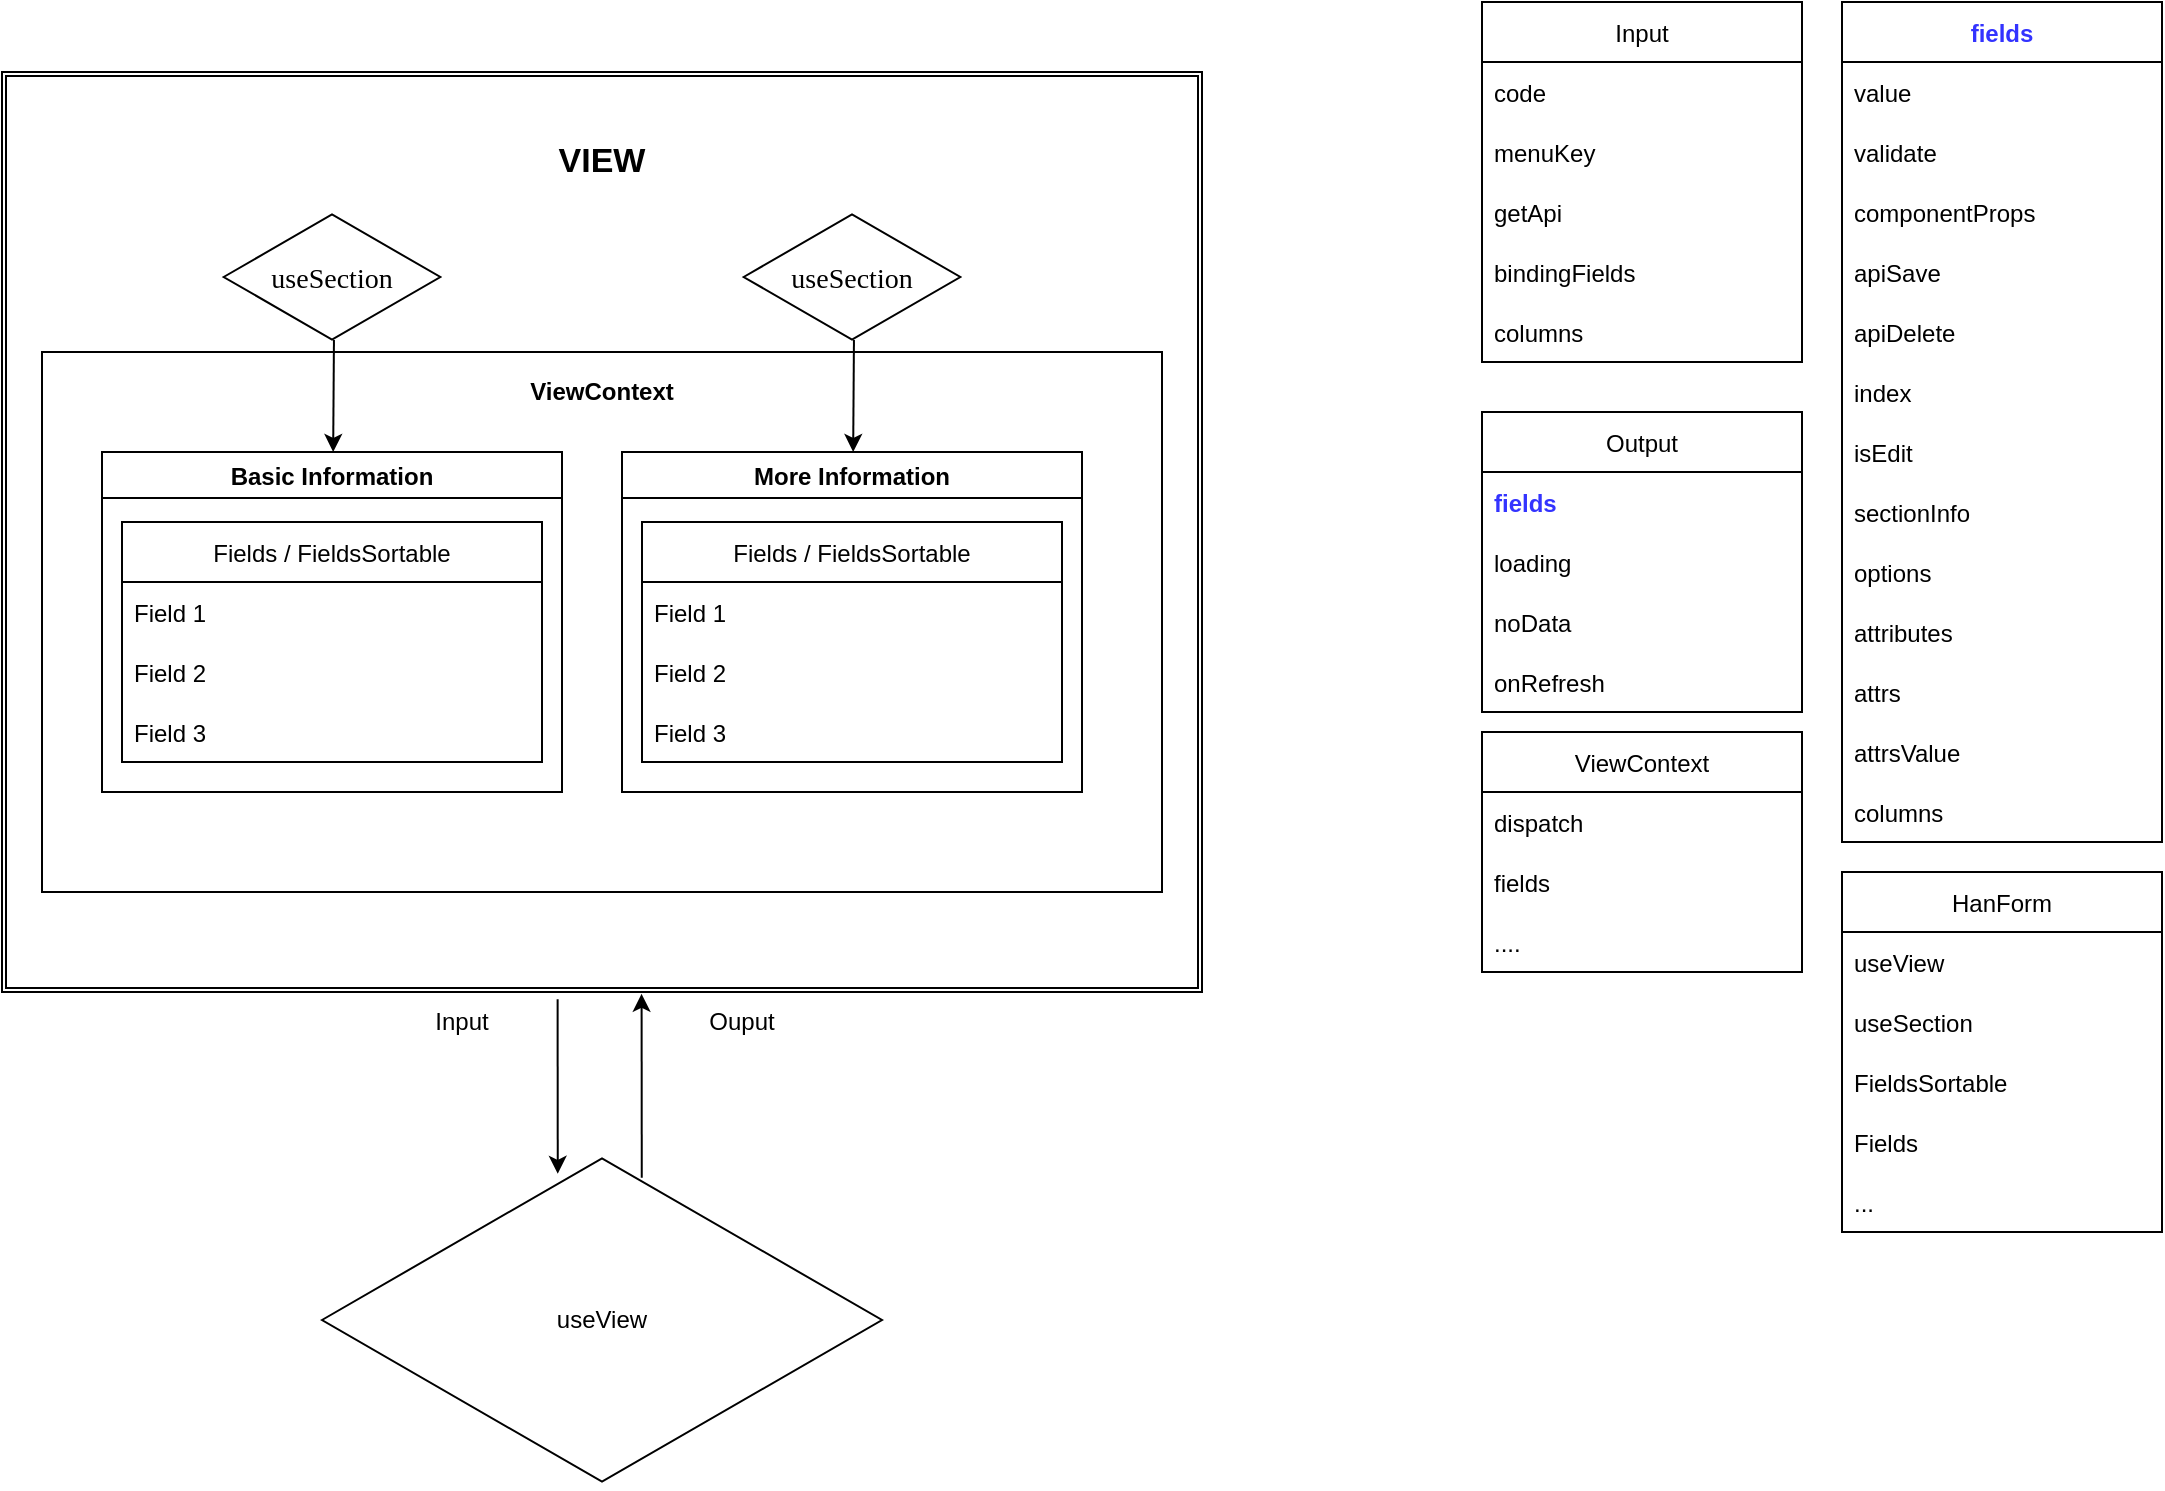<mxfile version="15.7.3" type="github">
  <diagram id="b0Tpjh87_VVN51IWTwHl" name="Page-1">
    <mxGraphModel dx="1407" dy="767" grid="1" gridSize="10" guides="1" tooltips="1" connect="1" arrows="1" fold="1" page="1" pageScale="1" pageWidth="850" pageHeight="1100" math="0" shadow="0">
      <root>
        <mxCell id="0" />
        <mxCell id="1" parent="0" />
        <mxCell id="Hoy-laHFy-wCY897moJG-11" value="HanForm" style="swimlane;fontStyle=0;childLayout=stackLayout;horizontal=1;startSize=30;horizontalStack=0;resizeParent=1;resizeParentMax=0;resizeLast=0;collapsible=1;marginBottom=0;" vertex="1" parent="1">
          <mxGeometry x="960" y="440" width="160" height="180" as="geometry" />
        </mxCell>
        <mxCell id="Hoy-laHFy-wCY897moJG-12" value="useView" style="text;strokeColor=none;fillColor=none;align=left;verticalAlign=middle;spacingLeft=4;spacingRight=4;overflow=hidden;points=[[0,0.5],[1,0.5]];portConstraint=eastwest;rotatable=0;" vertex="1" parent="Hoy-laHFy-wCY897moJG-11">
          <mxGeometry y="30" width="160" height="30" as="geometry" />
        </mxCell>
        <mxCell id="Hoy-laHFy-wCY897moJG-13" value="useSection" style="text;strokeColor=none;fillColor=none;align=left;verticalAlign=middle;spacingLeft=4;spacingRight=4;overflow=hidden;points=[[0,0.5],[1,0.5]];portConstraint=eastwest;rotatable=0;" vertex="1" parent="Hoy-laHFy-wCY897moJG-11">
          <mxGeometry y="60" width="160" height="30" as="geometry" />
        </mxCell>
        <mxCell id="Hoy-laHFy-wCY897moJG-14" value="FieldsSortable" style="text;strokeColor=none;fillColor=none;align=left;verticalAlign=middle;spacingLeft=4;spacingRight=4;overflow=hidden;points=[[0,0.5],[1,0.5]];portConstraint=eastwest;rotatable=0;" vertex="1" parent="Hoy-laHFy-wCY897moJG-11">
          <mxGeometry y="90" width="160" height="30" as="geometry" />
        </mxCell>
        <mxCell id="Hoy-laHFy-wCY897moJG-44" value="Fields" style="text;strokeColor=none;fillColor=none;align=left;verticalAlign=middle;spacingLeft=4;spacingRight=4;overflow=hidden;points=[[0,0.5],[1,0.5]];portConstraint=eastwest;rotatable=0;" vertex="1" parent="Hoy-laHFy-wCY897moJG-11">
          <mxGeometry y="120" width="160" height="30" as="geometry" />
        </mxCell>
        <mxCell id="Hoy-laHFy-wCY897moJG-81" value="..." style="text;strokeColor=none;fillColor=none;align=left;verticalAlign=middle;spacingLeft=4;spacingRight=4;overflow=hidden;points=[[0,0.5],[1,0.5]];portConstraint=eastwest;rotatable=0;" vertex="1" parent="Hoy-laHFy-wCY897moJG-11">
          <mxGeometry y="150" width="160" height="30" as="geometry" />
        </mxCell>
        <mxCell id="Hoy-laHFy-wCY897moJG-16" value="" style="shape=ext;double=1;rounded=0;whiteSpace=wrap;html=1;" vertex="1" parent="1">
          <mxGeometry x="40" y="40" width="600" height="460" as="geometry" />
        </mxCell>
        <mxCell id="Hoy-laHFy-wCY897moJG-17" value="useView" style="html=1;whiteSpace=wrap;aspect=fixed;shape=isoRectangle;" vertex="1" parent="1">
          <mxGeometry x="200" y="580" width="280" height="168" as="geometry" />
        </mxCell>
        <mxCell id="Hoy-laHFy-wCY897moJG-20" value="fields" style="swimlane;fontStyle=1;childLayout=stackLayout;horizontal=1;startSize=30;horizontalStack=0;resizeParent=1;resizeParentMax=0;resizeLast=0;collapsible=1;marginBottom=0;fontColor=#3333FF;" vertex="1" parent="1">
          <mxGeometry x="960" y="5" width="160" height="420" as="geometry" />
        </mxCell>
        <mxCell id="Hoy-laHFy-wCY897moJG-21" value="value" style="text;strokeColor=none;fillColor=none;align=left;verticalAlign=middle;spacingLeft=4;spacingRight=4;overflow=hidden;points=[[0,0.5],[1,0.5]];portConstraint=eastwest;rotatable=0;" vertex="1" parent="Hoy-laHFy-wCY897moJG-20">
          <mxGeometry y="30" width="160" height="30" as="geometry" />
        </mxCell>
        <mxCell id="Hoy-laHFy-wCY897moJG-22" value="validate" style="text;strokeColor=none;fillColor=none;align=left;verticalAlign=middle;spacingLeft=4;spacingRight=4;overflow=hidden;points=[[0,0.5],[1,0.5]];portConstraint=eastwest;rotatable=0;" vertex="1" parent="Hoy-laHFy-wCY897moJG-20">
          <mxGeometry y="60" width="160" height="30" as="geometry" />
        </mxCell>
        <mxCell id="Hoy-laHFy-wCY897moJG-23" value="componentProps" style="text;strokeColor=none;fillColor=none;align=left;verticalAlign=middle;spacingLeft=4;spacingRight=4;overflow=hidden;points=[[0,0.5],[1,0.5]];portConstraint=eastwest;rotatable=0;" vertex="1" parent="Hoy-laHFy-wCY897moJG-20">
          <mxGeometry y="90" width="160" height="30" as="geometry" />
        </mxCell>
        <mxCell id="Hoy-laHFy-wCY897moJG-25" value="apiSave" style="text;strokeColor=none;fillColor=none;align=left;verticalAlign=middle;spacingLeft=4;spacingRight=4;overflow=hidden;points=[[0,0.5],[1,0.5]];portConstraint=eastwest;rotatable=0;" vertex="1" parent="Hoy-laHFy-wCY897moJG-20">
          <mxGeometry y="120" width="160" height="30" as="geometry" />
        </mxCell>
        <mxCell id="Hoy-laHFy-wCY897moJG-26" value="apiDelete" style="text;strokeColor=none;fillColor=none;align=left;verticalAlign=middle;spacingLeft=4;spacingRight=4;overflow=hidden;points=[[0,0.5],[1,0.5]];portConstraint=eastwest;rotatable=0;" vertex="1" parent="Hoy-laHFy-wCY897moJG-20">
          <mxGeometry y="150" width="160" height="30" as="geometry" />
        </mxCell>
        <mxCell id="Hoy-laHFy-wCY897moJG-27" value="index" style="text;strokeColor=none;fillColor=none;align=left;verticalAlign=middle;spacingLeft=4;spacingRight=4;overflow=hidden;points=[[0,0.5],[1,0.5]];portConstraint=eastwest;rotatable=0;" vertex="1" parent="Hoy-laHFy-wCY897moJG-20">
          <mxGeometry y="180" width="160" height="30" as="geometry" />
        </mxCell>
        <mxCell id="Hoy-laHFy-wCY897moJG-28" value="isEdit" style="text;strokeColor=none;fillColor=none;align=left;verticalAlign=middle;spacingLeft=4;spacingRight=4;overflow=hidden;points=[[0,0.5],[1,0.5]];portConstraint=eastwest;rotatable=0;" vertex="1" parent="Hoy-laHFy-wCY897moJG-20">
          <mxGeometry y="210" width="160" height="30" as="geometry" />
        </mxCell>
        <mxCell id="Hoy-laHFy-wCY897moJG-30" value="sectionInfo" style="text;strokeColor=none;fillColor=none;align=left;verticalAlign=middle;spacingLeft=4;spacingRight=4;overflow=hidden;points=[[0,0.5],[1,0.5]];portConstraint=eastwest;rotatable=0;" vertex="1" parent="Hoy-laHFy-wCY897moJG-20">
          <mxGeometry y="240" width="160" height="30" as="geometry" />
        </mxCell>
        <mxCell id="Hoy-laHFy-wCY897moJG-31" value="options" style="text;strokeColor=none;fillColor=none;align=left;verticalAlign=middle;spacingLeft=4;spacingRight=4;overflow=hidden;points=[[0,0.5],[1,0.5]];portConstraint=eastwest;rotatable=0;" vertex="1" parent="Hoy-laHFy-wCY897moJG-20">
          <mxGeometry y="270" width="160" height="30" as="geometry" />
        </mxCell>
        <mxCell id="Hoy-laHFy-wCY897moJG-32" value="attributes" style="text;strokeColor=none;fillColor=none;align=left;verticalAlign=middle;spacingLeft=4;spacingRight=4;overflow=hidden;points=[[0,0.5],[1,0.5]];portConstraint=eastwest;rotatable=0;" vertex="1" parent="Hoy-laHFy-wCY897moJG-20">
          <mxGeometry y="300" width="160" height="30" as="geometry" />
        </mxCell>
        <mxCell id="Hoy-laHFy-wCY897moJG-33" value="attrs" style="text;strokeColor=none;fillColor=none;align=left;verticalAlign=middle;spacingLeft=4;spacingRight=4;overflow=hidden;points=[[0,0.5],[1,0.5]];portConstraint=eastwest;rotatable=0;" vertex="1" parent="Hoy-laHFy-wCY897moJG-20">
          <mxGeometry y="330" width="160" height="30" as="geometry" />
        </mxCell>
        <mxCell id="Hoy-laHFy-wCY897moJG-34" value="attrsValue" style="text;strokeColor=none;fillColor=none;align=left;verticalAlign=middle;spacingLeft=4;spacingRight=4;overflow=hidden;points=[[0,0.5],[1,0.5]];portConstraint=eastwest;rotatable=0;" vertex="1" parent="Hoy-laHFy-wCY897moJG-20">
          <mxGeometry y="360" width="160" height="30" as="geometry" />
        </mxCell>
        <mxCell id="Hoy-laHFy-wCY897moJG-35" value="columns" style="text;strokeColor=none;fillColor=none;align=left;verticalAlign=middle;spacingLeft=4;spacingRight=4;overflow=hidden;points=[[0,0.5],[1,0.5]];portConstraint=eastwest;rotatable=0;" vertex="1" parent="Hoy-laHFy-wCY897moJG-20">
          <mxGeometry y="390" width="160" height="30" as="geometry" />
        </mxCell>
        <mxCell id="Hoy-laHFy-wCY897moJG-39" value="VIEW" style="text;html=1;strokeColor=none;fillColor=none;align=center;verticalAlign=middle;whiteSpace=wrap;rounded=0;fontSize=17;fontStyle=1" vertex="1" parent="1">
          <mxGeometry x="310" y="70" width="60" height="30" as="geometry" />
        </mxCell>
        <mxCell id="Hoy-laHFy-wCY897moJG-47" value="Input" style="swimlane;fontStyle=0;childLayout=stackLayout;horizontal=1;startSize=30;horizontalStack=0;resizeParent=1;resizeParentMax=0;resizeLast=0;collapsible=1;marginBottom=0;" vertex="1" parent="1">
          <mxGeometry x="780" y="5" width="160" height="180" as="geometry" />
        </mxCell>
        <mxCell id="Hoy-laHFy-wCY897moJG-48" value="code" style="text;strokeColor=none;fillColor=none;align=left;verticalAlign=middle;spacingLeft=4;spacingRight=4;overflow=hidden;points=[[0,0.5],[1,0.5]];portConstraint=eastwest;rotatable=0;" vertex="1" parent="Hoy-laHFy-wCY897moJG-47">
          <mxGeometry y="30" width="160" height="30" as="geometry" />
        </mxCell>
        <mxCell id="Hoy-laHFy-wCY897moJG-49" value="menuKey" style="text;strokeColor=none;fillColor=none;align=left;verticalAlign=middle;spacingLeft=4;spacingRight=4;overflow=hidden;points=[[0,0.5],[1,0.5]];portConstraint=eastwest;rotatable=0;" vertex="1" parent="Hoy-laHFy-wCY897moJG-47">
          <mxGeometry y="60" width="160" height="30" as="geometry" />
        </mxCell>
        <mxCell id="Hoy-laHFy-wCY897moJG-50" value="getApi" style="text;strokeColor=none;fillColor=none;align=left;verticalAlign=middle;spacingLeft=4;spacingRight=4;overflow=hidden;points=[[0,0.5],[1,0.5]];portConstraint=eastwest;rotatable=0;" vertex="1" parent="Hoy-laHFy-wCY897moJG-47">
          <mxGeometry y="90" width="160" height="30" as="geometry" />
        </mxCell>
        <mxCell id="Hoy-laHFy-wCY897moJG-51" value="bindingFields" style="text;strokeColor=none;fillColor=none;align=left;verticalAlign=middle;spacingLeft=4;spacingRight=4;overflow=hidden;points=[[0,0.5],[1,0.5]];portConstraint=eastwest;rotatable=0;" vertex="1" parent="Hoy-laHFy-wCY897moJG-47">
          <mxGeometry y="120" width="160" height="30" as="geometry" />
        </mxCell>
        <mxCell id="Hoy-laHFy-wCY897moJG-52" value="columns" style="text;strokeColor=none;fillColor=none;align=left;verticalAlign=middle;spacingLeft=4;spacingRight=4;overflow=hidden;points=[[0,0.5],[1,0.5]];portConstraint=eastwest;rotatable=0;" vertex="1" parent="Hoy-laHFy-wCY897moJG-47">
          <mxGeometry y="150" width="160" height="30" as="geometry" />
        </mxCell>
        <mxCell id="Hoy-laHFy-wCY897moJG-53" value="Output" style="swimlane;fontStyle=0;childLayout=stackLayout;horizontal=1;startSize=30;horizontalStack=0;resizeParent=1;resizeParentMax=0;resizeLast=0;collapsible=1;marginBottom=0;" vertex="1" parent="1">
          <mxGeometry x="780" y="210" width="160" height="150" as="geometry" />
        </mxCell>
        <mxCell id="Hoy-laHFy-wCY897moJG-54" value="fields" style="text;strokeColor=none;fillColor=none;align=left;verticalAlign=middle;spacingLeft=4;spacingRight=4;overflow=hidden;points=[[0,0.5],[1,0.5]];portConstraint=eastwest;rotatable=0;fontColor=#3333FF;fontStyle=1" vertex="1" parent="Hoy-laHFy-wCY897moJG-53">
          <mxGeometry y="30" width="160" height="30" as="geometry" />
        </mxCell>
        <mxCell id="Hoy-laHFy-wCY897moJG-55" value="loading" style="text;strokeColor=none;fillColor=none;align=left;verticalAlign=middle;spacingLeft=4;spacingRight=4;overflow=hidden;points=[[0,0.5],[1,0.5]];portConstraint=eastwest;rotatable=0;" vertex="1" parent="Hoy-laHFy-wCY897moJG-53">
          <mxGeometry y="60" width="160" height="30" as="geometry" />
        </mxCell>
        <mxCell id="Hoy-laHFy-wCY897moJG-56" value="noData" style="text;strokeColor=none;fillColor=none;align=left;verticalAlign=middle;spacingLeft=4;spacingRight=4;overflow=hidden;points=[[0,0.5],[1,0.5]];portConstraint=eastwest;rotatable=0;" vertex="1" parent="Hoy-laHFy-wCY897moJG-53">
          <mxGeometry y="90" width="160" height="30" as="geometry" />
        </mxCell>
        <mxCell id="Hoy-laHFy-wCY897moJG-57" value="onRefresh" style="text;strokeColor=none;fillColor=none;align=left;verticalAlign=middle;spacingLeft=4;spacingRight=4;overflow=hidden;points=[[0,0.5],[1,0.5]];portConstraint=eastwest;rotatable=0;" vertex="1" parent="Hoy-laHFy-wCY897moJG-53">
          <mxGeometry y="120" width="160" height="30" as="geometry" />
        </mxCell>
        <mxCell id="Hoy-laHFy-wCY897moJG-59" value="Input" style="text;html=1;strokeColor=none;fillColor=none;align=center;verticalAlign=middle;whiteSpace=wrap;rounded=0;" vertex="1" parent="1">
          <mxGeometry x="240" y="500" width="60" height="30" as="geometry" />
        </mxCell>
        <mxCell id="Hoy-laHFy-wCY897moJG-60" value="Ouput" style="text;html=1;strokeColor=none;fillColor=none;align=center;verticalAlign=middle;whiteSpace=wrap;rounded=0;" vertex="1" parent="1">
          <mxGeometry x="380" y="500" width="60" height="30" as="geometry" />
        </mxCell>
        <mxCell id="Hoy-laHFy-wCY897moJG-61" value="" style="rounded=0;whiteSpace=wrap;html=1;" vertex="1" parent="1">
          <mxGeometry x="60" y="180" width="560" height="270" as="geometry" />
        </mxCell>
        <mxCell id="Hoy-laHFy-wCY897moJG-62" value="ViewContext" style="text;html=1;strokeColor=none;fillColor=none;align=center;verticalAlign=middle;whiteSpace=wrap;rounded=0;fontStyle=1" vertex="1" parent="1">
          <mxGeometry x="310" y="185" width="60" height="30" as="geometry" />
        </mxCell>
        <mxCell id="Hoy-laHFy-wCY897moJG-63" value="Basic Information" style="swimlane;" vertex="1" parent="1">
          <mxGeometry x="90" y="230" width="230" height="170" as="geometry" />
        </mxCell>
        <mxCell id="Hoy-laHFy-wCY897moJG-64" value="Fields / FieldsSortable" style="swimlane;fontStyle=0;childLayout=stackLayout;horizontal=1;startSize=30;horizontalStack=0;resizeParent=1;resizeParentMax=0;resizeLast=0;collapsible=1;marginBottom=0;" vertex="1" parent="Hoy-laHFy-wCY897moJG-63">
          <mxGeometry x="10" y="35" width="210" height="120" as="geometry" />
        </mxCell>
        <mxCell id="Hoy-laHFy-wCY897moJG-65" value="Field 1" style="text;strokeColor=none;fillColor=none;align=left;verticalAlign=middle;spacingLeft=4;spacingRight=4;overflow=hidden;points=[[0,0.5],[1,0.5]];portConstraint=eastwest;rotatable=0;" vertex="1" parent="Hoy-laHFy-wCY897moJG-64">
          <mxGeometry y="30" width="210" height="30" as="geometry" />
        </mxCell>
        <mxCell id="Hoy-laHFy-wCY897moJG-66" value="Field 2" style="text;strokeColor=none;fillColor=none;align=left;verticalAlign=middle;spacingLeft=4;spacingRight=4;overflow=hidden;points=[[0,0.5],[1,0.5]];portConstraint=eastwest;rotatable=0;" vertex="1" parent="Hoy-laHFy-wCY897moJG-64">
          <mxGeometry y="60" width="210" height="30" as="geometry" />
        </mxCell>
        <mxCell id="Hoy-laHFy-wCY897moJG-67" value="Field 3" style="text;strokeColor=none;fillColor=none;align=left;verticalAlign=middle;spacingLeft=4;spacingRight=4;overflow=hidden;points=[[0,0.5],[1,0.5]];portConstraint=eastwest;rotatable=0;" vertex="1" parent="Hoy-laHFy-wCY897moJG-64">
          <mxGeometry y="90" width="210" height="30" as="geometry" />
        </mxCell>
        <mxCell id="Hoy-laHFy-wCY897moJG-68" value="ViewContext" style="swimlane;fontStyle=0;childLayout=stackLayout;horizontal=1;startSize=30;horizontalStack=0;resizeParent=1;resizeParentMax=0;resizeLast=0;collapsible=1;marginBottom=0;" vertex="1" parent="1">
          <mxGeometry x="780" y="370" width="160" height="120" as="geometry" />
        </mxCell>
        <mxCell id="Hoy-laHFy-wCY897moJG-69" value="dispatch" style="text;strokeColor=none;fillColor=none;align=left;verticalAlign=middle;spacingLeft=4;spacingRight=4;overflow=hidden;points=[[0,0.5],[1,0.5]];portConstraint=eastwest;rotatable=0;" vertex="1" parent="Hoy-laHFy-wCY897moJG-68">
          <mxGeometry y="30" width="160" height="30" as="geometry" />
        </mxCell>
        <mxCell id="Hoy-laHFy-wCY897moJG-70" value="fields" style="text;strokeColor=none;fillColor=none;align=left;verticalAlign=middle;spacingLeft=4;spacingRight=4;overflow=hidden;points=[[0,0.5],[1,0.5]];portConstraint=eastwest;rotatable=0;" vertex="1" parent="Hoy-laHFy-wCY897moJG-68">
          <mxGeometry y="60" width="160" height="30" as="geometry" />
        </mxCell>
        <mxCell id="Hoy-laHFy-wCY897moJG-71" value="...." style="text;strokeColor=none;fillColor=none;align=left;verticalAlign=middle;spacingLeft=4;spacingRight=4;overflow=hidden;points=[[0,0.5],[1,0.5]];portConstraint=eastwest;rotatable=0;" vertex="1" parent="Hoy-laHFy-wCY897moJG-68">
          <mxGeometry y="90" width="160" height="30" as="geometry" />
        </mxCell>
        <mxCell id="Hoy-laHFy-wCY897moJG-73" value="More Information" style="swimlane;" vertex="1" parent="1">
          <mxGeometry x="350" y="230" width="230" height="170" as="geometry" />
        </mxCell>
        <mxCell id="Hoy-laHFy-wCY897moJG-74" value="Fields / FieldsSortable" style="swimlane;fontStyle=0;childLayout=stackLayout;horizontal=1;startSize=30;horizontalStack=0;resizeParent=1;resizeParentMax=0;resizeLast=0;collapsible=1;marginBottom=0;" vertex="1" parent="Hoy-laHFy-wCY897moJG-73">
          <mxGeometry x="10" y="35" width="210" height="120" as="geometry" />
        </mxCell>
        <mxCell id="Hoy-laHFy-wCY897moJG-75" value="Field 1" style="text;strokeColor=none;fillColor=none;align=left;verticalAlign=middle;spacingLeft=4;spacingRight=4;overflow=hidden;points=[[0,0.5],[1,0.5]];portConstraint=eastwest;rotatable=0;" vertex="1" parent="Hoy-laHFy-wCY897moJG-74">
          <mxGeometry y="30" width="210" height="30" as="geometry" />
        </mxCell>
        <mxCell id="Hoy-laHFy-wCY897moJG-76" value="Field 2" style="text;strokeColor=none;fillColor=none;align=left;verticalAlign=middle;spacingLeft=4;spacingRight=4;overflow=hidden;points=[[0,0.5],[1,0.5]];portConstraint=eastwest;rotatable=0;" vertex="1" parent="Hoy-laHFy-wCY897moJG-74">
          <mxGeometry y="60" width="210" height="30" as="geometry" />
        </mxCell>
        <mxCell id="Hoy-laHFy-wCY897moJG-77" value="Field 3" style="text;strokeColor=none;fillColor=none;align=left;verticalAlign=middle;spacingLeft=4;spacingRight=4;overflow=hidden;points=[[0,0.5],[1,0.5]];portConstraint=eastwest;rotatable=0;" vertex="1" parent="Hoy-laHFy-wCY897moJG-74">
          <mxGeometry y="90" width="210" height="30" as="geometry" />
        </mxCell>
        <mxCell id="Hoy-laHFy-wCY897moJG-79" value="" style="endArrow=classic;html=1;rounded=0;fontFamily=Times New Roman;fontSize=17;exitX=0.463;exitY=1.008;exitDx=0;exitDy=0;exitPerimeter=0;entryX=0.421;entryY=0.065;entryDx=0;entryDy=0;entryPerimeter=0;" edge="1" parent="1" source="Hoy-laHFy-wCY897moJG-16" target="Hoy-laHFy-wCY897moJG-17">
          <mxGeometry width="50" height="50" relative="1" as="geometry">
            <mxPoint x="240" y="530" as="sourcePoint" />
            <mxPoint x="290" y="480" as="targetPoint" />
          </mxGeometry>
        </mxCell>
        <mxCell id="Hoy-laHFy-wCY897moJG-80" value="" style="endArrow=classic;html=1;rounded=0;fontFamily=Times New Roman;fontSize=17;exitX=0.571;exitY=0.077;exitDx=0;exitDy=0;exitPerimeter=0;entryX=0.533;entryY=1.002;entryDx=0;entryDy=0;entryPerimeter=0;" edge="1" parent="1" source="Hoy-laHFy-wCY897moJG-17" target="Hoy-laHFy-wCY897moJG-16">
          <mxGeometry width="50" height="50" relative="1" as="geometry">
            <mxPoint x="450" y="570" as="sourcePoint" />
            <mxPoint x="360" y="520" as="targetPoint" />
          </mxGeometry>
        </mxCell>
        <mxCell id="Hoy-laHFy-wCY897moJG-82" value="&lt;font color=&quot;#000000&quot; style=&quot;font-size: 14px&quot;&gt;useSection&lt;/font&gt;" style="html=1;whiteSpace=wrap;aspect=fixed;shape=isoRectangle;fontFamily=Times New Roman;fontSize=17;fontColor=#3333FF;" vertex="1" parent="1">
          <mxGeometry x="150.83" y="110" width="108.34" height="65" as="geometry" />
        </mxCell>
        <mxCell id="Hoy-laHFy-wCY897moJG-86" value="" style="endArrow=classic;html=1;rounded=0;fontFamily=Times New Roman;fontSize=14;fontColor=#000000;exitX=0.509;exitY=0.985;exitDx=0;exitDy=0;exitPerimeter=0;" edge="1" parent="1" source="Hoy-laHFy-wCY897moJG-82" target="Hoy-laHFy-wCY897moJG-63">
          <mxGeometry width="50" height="50" relative="1" as="geometry">
            <mxPoint x="80" y="210" as="sourcePoint" />
            <mxPoint x="130" y="160" as="targetPoint" />
          </mxGeometry>
        </mxCell>
        <mxCell id="Hoy-laHFy-wCY897moJG-89" value="&lt;font color=&quot;#000000&quot; style=&quot;font-size: 14px&quot;&gt;useSection&lt;/font&gt;" style="html=1;whiteSpace=wrap;aspect=fixed;shape=isoRectangle;fontFamily=Times New Roman;fontSize=17;fontColor=#3333FF;" vertex="1" parent="1">
          <mxGeometry x="410.83" y="110" width="108.34" height="65" as="geometry" />
        </mxCell>
        <mxCell id="Hoy-laHFy-wCY897moJG-90" value="" style="endArrow=classic;html=1;rounded=0;fontFamily=Times New Roman;fontSize=14;fontColor=#000000;exitX=0.509;exitY=0.985;exitDx=0;exitDy=0;exitPerimeter=0;" edge="1" parent="1" source="Hoy-laHFy-wCY897moJG-89">
          <mxGeometry width="50" height="50" relative="1" as="geometry">
            <mxPoint x="340" y="210" as="sourcePoint" />
            <mxPoint x="465.588" y="230" as="targetPoint" />
          </mxGeometry>
        </mxCell>
      </root>
    </mxGraphModel>
  </diagram>
</mxfile>
